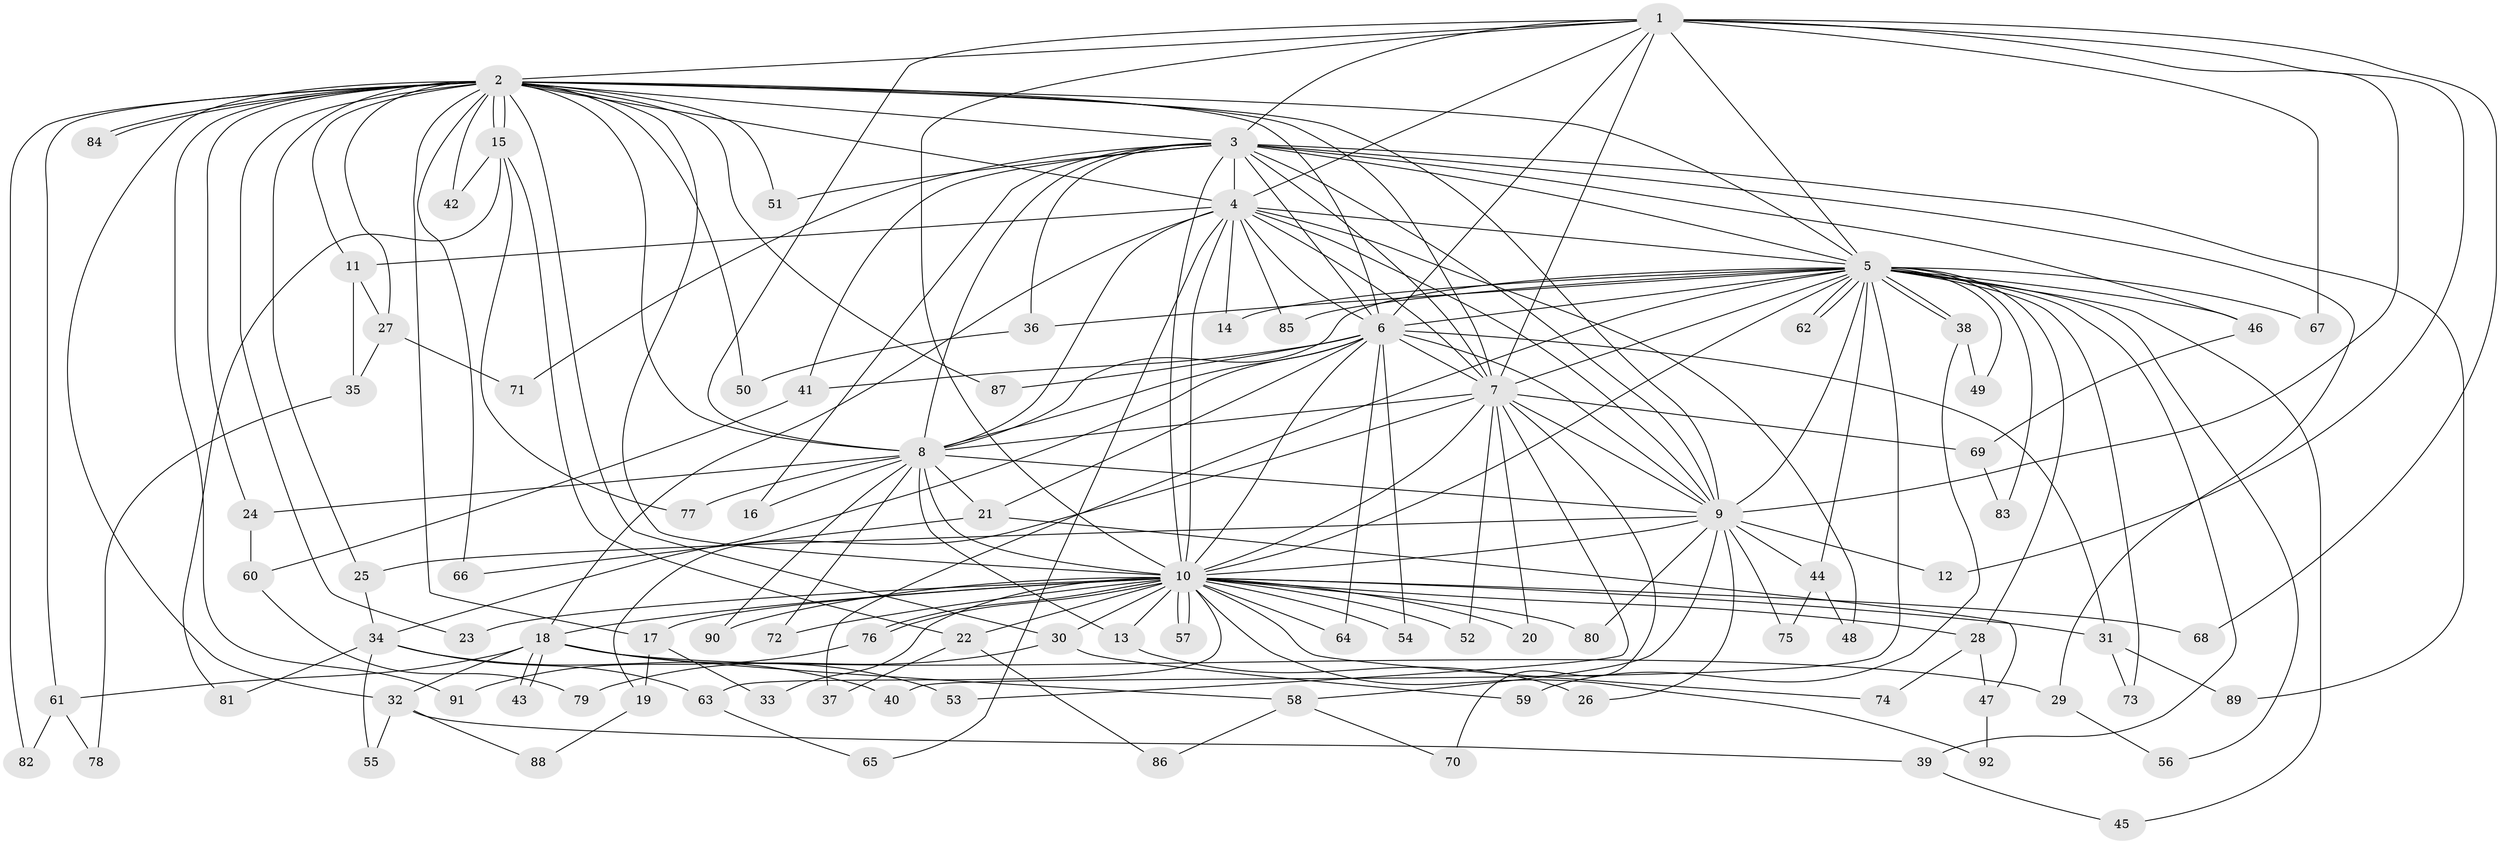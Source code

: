 // Generated by graph-tools (version 1.1) at 2025/13/03/09/25 04:13:47]
// undirected, 92 vertices, 209 edges
graph export_dot {
graph [start="1"]
  node [color=gray90,style=filled];
  1;
  2;
  3;
  4;
  5;
  6;
  7;
  8;
  9;
  10;
  11;
  12;
  13;
  14;
  15;
  16;
  17;
  18;
  19;
  20;
  21;
  22;
  23;
  24;
  25;
  26;
  27;
  28;
  29;
  30;
  31;
  32;
  33;
  34;
  35;
  36;
  37;
  38;
  39;
  40;
  41;
  42;
  43;
  44;
  45;
  46;
  47;
  48;
  49;
  50;
  51;
  52;
  53;
  54;
  55;
  56;
  57;
  58;
  59;
  60;
  61;
  62;
  63;
  64;
  65;
  66;
  67;
  68;
  69;
  70;
  71;
  72;
  73;
  74;
  75;
  76;
  77;
  78;
  79;
  80;
  81;
  82;
  83;
  84;
  85;
  86;
  87;
  88;
  89;
  90;
  91;
  92;
  1 -- 2;
  1 -- 3;
  1 -- 4;
  1 -- 5;
  1 -- 6;
  1 -- 7;
  1 -- 8;
  1 -- 9;
  1 -- 10;
  1 -- 12;
  1 -- 67;
  1 -- 68;
  2 -- 3;
  2 -- 4;
  2 -- 5;
  2 -- 6;
  2 -- 7;
  2 -- 8;
  2 -- 9;
  2 -- 10;
  2 -- 11;
  2 -- 15;
  2 -- 15;
  2 -- 17;
  2 -- 23;
  2 -- 24;
  2 -- 25;
  2 -- 27;
  2 -- 30;
  2 -- 32;
  2 -- 42;
  2 -- 50;
  2 -- 51;
  2 -- 61;
  2 -- 66;
  2 -- 82;
  2 -- 84;
  2 -- 84;
  2 -- 87;
  2 -- 91;
  3 -- 4;
  3 -- 5;
  3 -- 6;
  3 -- 7;
  3 -- 8;
  3 -- 9;
  3 -- 10;
  3 -- 16;
  3 -- 29;
  3 -- 36;
  3 -- 41;
  3 -- 46;
  3 -- 51;
  3 -- 71;
  3 -- 89;
  4 -- 5;
  4 -- 6;
  4 -- 7;
  4 -- 8;
  4 -- 9;
  4 -- 10;
  4 -- 11;
  4 -- 14;
  4 -- 18;
  4 -- 48;
  4 -- 65;
  4 -- 85;
  5 -- 6;
  5 -- 7;
  5 -- 8;
  5 -- 9;
  5 -- 10;
  5 -- 14;
  5 -- 28;
  5 -- 36;
  5 -- 37;
  5 -- 38;
  5 -- 38;
  5 -- 39;
  5 -- 40;
  5 -- 44;
  5 -- 45;
  5 -- 46;
  5 -- 49;
  5 -- 56;
  5 -- 62;
  5 -- 62;
  5 -- 67;
  5 -- 73;
  5 -- 83;
  5 -- 85;
  6 -- 7;
  6 -- 8;
  6 -- 9;
  6 -- 10;
  6 -- 21;
  6 -- 31;
  6 -- 34;
  6 -- 41;
  6 -- 54;
  6 -- 64;
  6 -- 87;
  7 -- 8;
  7 -- 9;
  7 -- 10;
  7 -- 19;
  7 -- 20;
  7 -- 52;
  7 -- 53;
  7 -- 69;
  7 -- 70;
  8 -- 9;
  8 -- 10;
  8 -- 13;
  8 -- 16;
  8 -- 21;
  8 -- 24;
  8 -- 72;
  8 -- 77;
  8 -- 90;
  9 -- 10;
  9 -- 12;
  9 -- 25;
  9 -- 26;
  9 -- 44;
  9 -- 58;
  9 -- 75;
  9 -- 80;
  10 -- 13;
  10 -- 17;
  10 -- 18;
  10 -- 20;
  10 -- 22;
  10 -- 23;
  10 -- 28;
  10 -- 30;
  10 -- 31;
  10 -- 33;
  10 -- 52;
  10 -- 54;
  10 -- 57;
  10 -- 57;
  10 -- 63;
  10 -- 64;
  10 -- 68;
  10 -- 72;
  10 -- 74;
  10 -- 76;
  10 -- 76;
  10 -- 80;
  10 -- 90;
  10 -- 92;
  11 -- 27;
  11 -- 35;
  13 -- 26;
  15 -- 22;
  15 -- 42;
  15 -- 77;
  15 -- 81;
  17 -- 19;
  17 -- 33;
  18 -- 29;
  18 -- 32;
  18 -- 43;
  18 -- 43;
  18 -- 53;
  18 -- 58;
  18 -- 61;
  19 -- 88;
  21 -- 47;
  21 -- 66;
  22 -- 37;
  22 -- 86;
  24 -- 60;
  25 -- 34;
  27 -- 35;
  27 -- 71;
  28 -- 47;
  28 -- 74;
  29 -- 56;
  30 -- 59;
  30 -- 79;
  31 -- 73;
  31 -- 89;
  32 -- 39;
  32 -- 55;
  32 -- 88;
  34 -- 40;
  34 -- 55;
  34 -- 63;
  34 -- 81;
  35 -- 78;
  36 -- 50;
  38 -- 49;
  38 -- 59;
  39 -- 45;
  41 -- 60;
  44 -- 48;
  44 -- 75;
  46 -- 69;
  47 -- 92;
  58 -- 70;
  58 -- 86;
  60 -- 79;
  61 -- 78;
  61 -- 82;
  63 -- 65;
  69 -- 83;
  76 -- 91;
}
